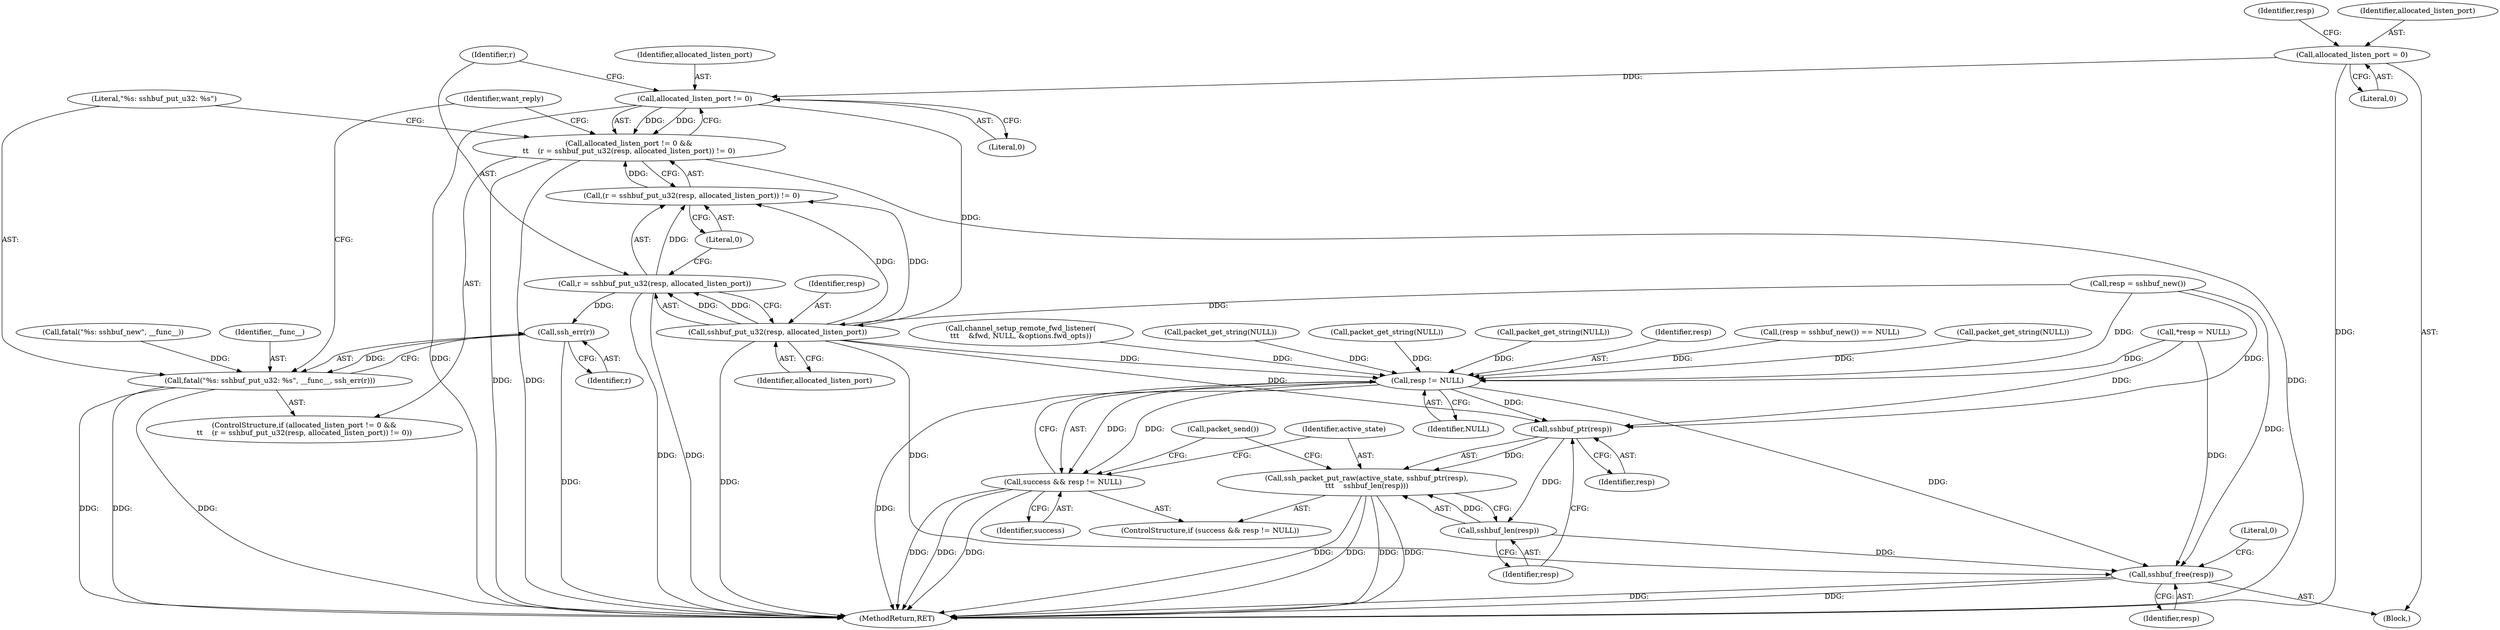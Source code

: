 digraph "0_src_c76fac666ea038753294f2ac94d310f8adece9ce@API" {
"1000118" [label="(Call,allocated_listen_port = 0)"];
"1000260" [label="(Call,allocated_listen_port != 0)"];
"1000259" [label="(Call,allocated_listen_port != 0 &&\n\t\t    (r = sshbuf_put_u32(resp, allocated_listen_port)) != 0)"];
"1000266" [label="(Call,sshbuf_put_u32(resp, allocated_listen_port))"];
"1000263" [label="(Call,(r = sshbuf_put_u32(resp, allocated_listen_port)) != 0)"];
"1000264" [label="(Call,r = sshbuf_put_u32(resp, allocated_listen_port))"];
"1000273" [label="(Call,ssh_err(r))"];
"1000270" [label="(Call,fatal(\"%s: sshbuf_put_u32: %s\", __func__, ssh_err(r)))"];
"1000460" [label="(Call,resp != NULL)"];
"1000458" [label="(Call,success && resp != NULL)"];
"1000465" [label="(Call,sshbuf_ptr(resp))"];
"1000463" [label="(Call,ssh_packet_put_raw(active_state, sshbuf_ptr(resp),\n\t\t\t    sshbuf_len(resp)))"];
"1000467" [label="(Call,sshbuf_len(resp))"];
"1000473" [label="(Call,sshbuf_free(resp))"];
"1000255" [label="(Call,fatal(\"%s: sshbuf_new\", __func__))"];
"1000258" [label="(ControlStructure,if (allocated_listen_port != 0 &&\n\t\t    (r = sshbuf_put_u32(resp, allocated_listen_port)) != 0))"];
"1000465" [label="(Call,sshbuf_ptr(resp))"];
"1000294" [label="(Call,packet_get_string(NULL))"];
"1000267" [label="(Identifier,resp)"];
"1000464" [label="(Identifier,active_state)"];
"1000477" [label="(MethodReturn,RET)"];
"1000265" [label="(Identifier,r)"];
"1000461" [label="(Identifier,resp)"];
"1000476" [label="(Literal,0)"];
"1000469" [label="(Call,packet_send())"];
"1000118" [label="(Call,allocated_listen_port = 0)"];
"1000123" [label="(Identifier,resp)"];
"1000463" [label="(Call,ssh_packet_put_raw(active_state, sshbuf_ptr(resp),\n\t\t\t    sshbuf_len(resp)))"];
"1000264" [label="(Call,r = sshbuf_put_u32(resp, allocated_listen_port))"];
"1000458" [label="(Call,success && resp != NULL)"];
"1000119" [label="(Identifier,allocated_listen_port)"];
"1000120" [label="(Literal,0)"];
"1000261" [label="(Identifier,allocated_listen_port)"];
"1000251" [label="(Call,resp = sshbuf_new())"];
"1000269" [label="(Literal,0)"];
"1000266" [label="(Call,sshbuf_put_u32(resp, allocated_listen_port))"];
"1000272" [label="(Identifier,__func__)"];
"1000250" [label="(Call,(resp = sshbuf_new()) == NULL)"];
"1000460" [label="(Call,resp != NULL)"];
"1000127" [label="(Call,packet_get_string(NULL))"];
"1000457" [label="(ControlStructure,if (success && resp != NULL))"];
"1000259" [label="(Call,allocated_listen_port != 0 &&\n\t\t    (r = sshbuf_put_u32(resp, allocated_listen_port)) != 0)"];
"1000374" [label="(Call,channel_setup_remote_fwd_listener(\n\t\t\t    &fwd, NULL, &options.fwd_opts))"];
"1000468" [label="(Identifier,resp)"];
"1000466" [label="(Identifier,resp)"];
"1000405" [label="(Call,packet_get_string(NULL))"];
"1000273" [label="(Call,ssh_err(r))"];
"1000260" [label="(Call,allocated_listen_port != 0)"];
"1000473" [label="(Call,sshbuf_free(resp))"];
"1000271" [label="(Literal,\"%s: sshbuf_put_u32: %s\")"];
"1000450" [label="(Identifier,want_reply)"];
"1000109" [label="(Block,)"];
"1000340" [label="(Call,packet_get_string(NULL))"];
"1000268" [label="(Identifier,allocated_listen_port)"];
"1000122" [label="(Call,*resp = NULL)"];
"1000467" [label="(Call,sshbuf_len(resp))"];
"1000474" [label="(Identifier,resp)"];
"1000262" [label="(Literal,0)"];
"1000462" [label="(Identifier,NULL)"];
"1000270" [label="(Call,fatal(\"%s: sshbuf_put_u32: %s\", __func__, ssh_err(r)))"];
"1000459" [label="(Identifier,success)"];
"1000274" [label="(Identifier,r)"];
"1000263" [label="(Call,(r = sshbuf_put_u32(resp, allocated_listen_port)) != 0)"];
"1000118" -> "1000109"  [label="AST: "];
"1000118" -> "1000120"  [label="CFG: "];
"1000119" -> "1000118"  [label="AST: "];
"1000120" -> "1000118"  [label="AST: "];
"1000123" -> "1000118"  [label="CFG: "];
"1000118" -> "1000477"  [label="DDG: "];
"1000118" -> "1000260"  [label="DDG: "];
"1000260" -> "1000259"  [label="AST: "];
"1000260" -> "1000262"  [label="CFG: "];
"1000261" -> "1000260"  [label="AST: "];
"1000262" -> "1000260"  [label="AST: "];
"1000265" -> "1000260"  [label="CFG: "];
"1000259" -> "1000260"  [label="CFG: "];
"1000260" -> "1000477"  [label="DDG: "];
"1000260" -> "1000259"  [label="DDG: "];
"1000260" -> "1000259"  [label="DDG: "];
"1000260" -> "1000266"  [label="DDG: "];
"1000259" -> "1000258"  [label="AST: "];
"1000259" -> "1000263"  [label="CFG: "];
"1000263" -> "1000259"  [label="AST: "];
"1000271" -> "1000259"  [label="CFG: "];
"1000450" -> "1000259"  [label="CFG: "];
"1000259" -> "1000477"  [label="DDG: "];
"1000259" -> "1000477"  [label="DDG: "];
"1000259" -> "1000477"  [label="DDG: "];
"1000263" -> "1000259"  [label="DDG: "];
"1000266" -> "1000264"  [label="AST: "];
"1000266" -> "1000268"  [label="CFG: "];
"1000267" -> "1000266"  [label="AST: "];
"1000268" -> "1000266"  [label="AST: "];
"1000264" -> "1000266"  [label="CFG: "];
"1000266" -> "1000477"  [label="DDG: "];
"1000266" -> "1000263"  [label="DDG: "];
"1000266" -> "1000263"  [label="DDG: "];
"1000266" -> "1000264"  [label="DDG: "];
"1000266" -> "1000264"  [label="DDG: "];
"1000251" -> "1000266"  [label="DDG: "];
"1000266" -> "1000460"  [label="DDG: "];
"1000266" -> "1000465"  [label="DDG: "];
"1000266" -> "1000473"  [label="DDG: "];
"1000263" -> "1000269"  [label="CFG: "];
"1000264" -> "1000263"  [label="AST: "];
"1000269" -> "1000263"  [label="AST: "];
"1000264" -> "1000263"  [label="DDG: "];
"1000265" -> "1000264"  [label="AST: "];
"1000269" -> "1000264"  [label="CFG: "];
"1000264" -> "1000477"  [label="DDG: "];
"1000264" -> "1000477"  [label="DDG: "];
"1000264" -> "1000273"  [label="DDG: "];
"1000273" -> "1000270"  [label="AST: "];
"1000273" -> "1000274"  [label="CFG: "];
"1000274" -> "1000273"  [label="AST: "];
"1000270" -> "1000273"  [label="CFG: "];
"1000273" -> "1000477"  [label="DDG: "];
"1000273" -> "1000270"  [label="DDG: "];
"1000270" -> "1000258"  [label="AST: "];
"1000271" -> "1000270"  [label="AST: "];
"1000272" -> "1000270"  [label="AST: "];
"1000450" -> "1000270"  [label="CFG: "];
"1000270" -> "1000477"  [label="DDG: "];
"1000270" -> "1000477"  [label="DDG: "];
"1000270" -> "1000477"  [label="DDG: "];
"1000255" -> "1000270"  [label="DDG: "];
"1000460" -> "1000458"  [label="AST: "];
"1000460" -> "1000462"  [label="CFG: "];
"1000461" -> "1000460"  [label="AST: "];
"1000462" -> "1000460"  [label="AST: "];
"1000458" -> "1000460"  [label="CFG: "];
"1000460" -> "1000477"  [label="DDG: "];
"1000460" -> "1000458"  [label="DDG: "];
"1000460" -> "1000458"  [label="DDG: "];
"1000122" -> "1000460"  [label="DDG: "];
"1000251" -> "1000460"  [label="DDG: "];
"1000374" -> "1000460"  [label="DDG: "];
"1000250" -> "1000460"  [label="DDG: "];
"1000294" -> "1000460"  [label="DDG: "];
"1000405" -> "1000460"  [label="DDG: "];
"1000127" -> "1000460"  [label="DDG: "];
"1000340" -> "1000460"  [label="DDG: "];
"1000460" -> "1000465"  [label="DDG: "];
"1000460" -> "1000473"  [label="DDG: "];
"1000458" -> "1000457"  [label="AST: "];
"1000458" -> "1000459"  [label="CFG: "];
"1000459" -> "1000458"  [label="AST: "];
"1000464" -> "1000458"  [label="CFG: "];
"1000469" -> "1000458"  [label="CFG: "];
"1000458" -> "1000477"  [label="DDG: "];
"1000458" -> "1000477"  [label="DDG: "];
"1000458" -> "1000477"  [label="DDG: "];
"1000465" -> "1000463"  [label="AST: "];
"1000465" -> "1000466"  [label="CFG: "];
"1000466" -> "1000465"  [label="AST: "];
"1000468" -> "1000465"  [label="CFG: "];
"1000465" -> "1000463"  [label="DDG: "];
"1000122" -> "1000465"  [label="DDG: "];
"1000251" -> "1000465"  [label="DDG: "];
"1000465" -> "1000467"  [label="DDG: "];
"1000463" -> "1000457"  [label="AST: "];
"1000463" -> "1000467"  [label="CFG: "];
"1000464" -> "1000463"  [label="AST: "];
"1000467" -> "1000463"  [label="AST: "];
"1000469" -> "1000463"  [label="CFG: "];
"1000463" -> "1000477"  [label="DDG: "];
"1000463" -> "1000477"  [label="DDG: "];
"1000463" -> "1000477"  [label="DDG: "];
"1000463" -> "1000477"  [label="DDG: "];
"1000467" -> "1000463"  [label="DDG: "];
"1000467" -> "1000468"  [label="CFG: "];
"1000468" -> "1000467"  [label="AST: "];
"1000467" -> "1000473"  [label="DDG: "];
"1000473" -> "1000109"  [label="AST: "];
"1000473" -> "1000474"  [label="CFG: "];
"1000474" -> "1000473"  [label="AST: "];
"1000476" -> "1000473"  [label="CFG: "];
"1000473" -> "1000477"  [label="DDG: "];
"1000473" -> "1000477"  [label="DDG: "];
"1000122" -> "1000473"  [label="DDG: "];
"1000251" -> "1000473"  [label="DDG: "];
}
